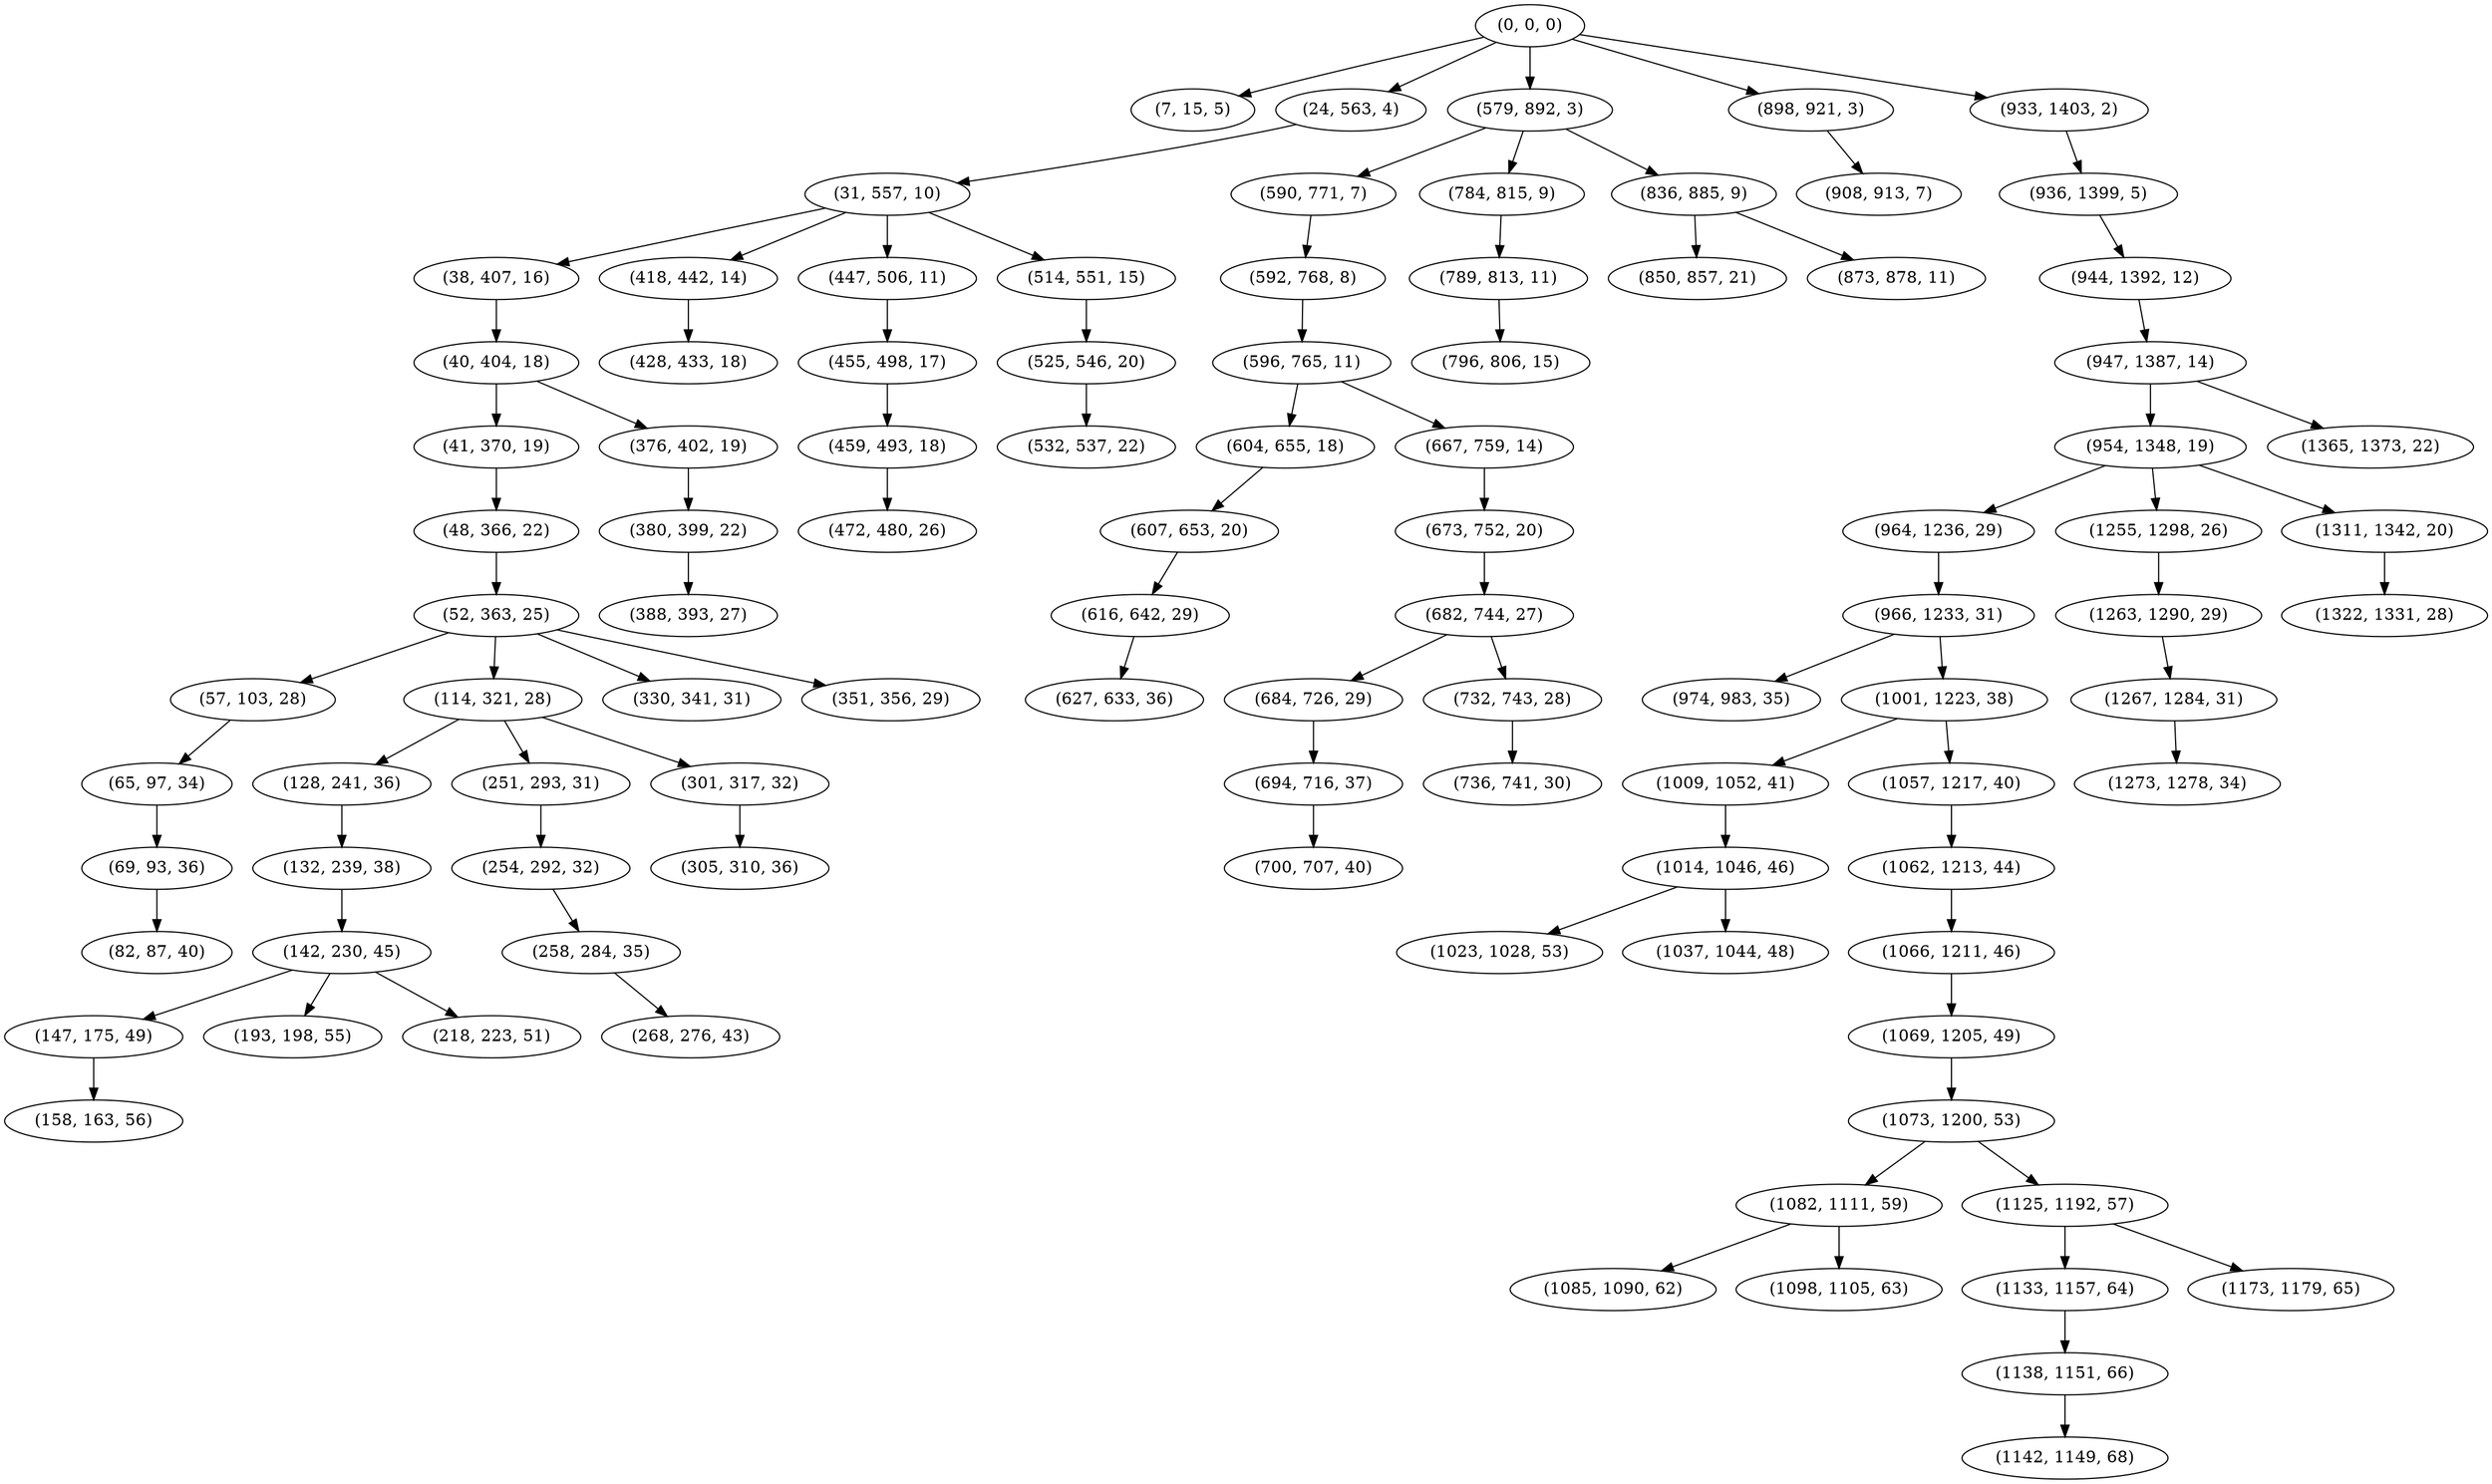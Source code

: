digraph tree {
    "(0, 0, 0)";
    "(7, 15, 5)";
    "(24, 563, 4)";
    "(31, 557, 10)";
    "(38, 407, 16)";
    "(40, 404, 18)";
    "(41, 370, 19)";
    "(48, 366, 22)";
    "(52, 363, 25)";
    "(57, 103, 28)";
    "(65, 97, 34)";
    "(69, 93, 36)";
    "(82, 87, 40)";
    "(114, 321, 28)";
    "(128, 241, 36)";
    "(132, 239, 38)";
    "(142, 230, 45)";
    "(147, 175, 49)";
    "(158, 163, 56)";
    "(193, 198, 55)";
    "(218, 223, 51)";
    "(251, 293, 31)";
    "(254, 292, 32)";
    "(258, 284, 35)";
    "(268, 276, 43)";
    "(301, 317, 32)";
    "(305, 310, 36)";
    "(330, 341, 31)";
    "(351, 356, 29)";
    "(376, 402, 19)";
    "(380, 399, 22)";
    "(388, 393, 27)";
    "(418, 442, 14)";
    "(428, 433, 18)";
    "(447, 506, 11)";
    "(455, 498, 17)";
    "(459, 493, 18)";
    "(472, 480, 26)";
    "(514, 551, 15)";
    "(525, 546, 20)";
    "(532, 537, 22)";
    "(579, 892, 3)";
    "(590, 771, 7)";
    "(592, 768, 8)";
    "(596, 765, 11)";
    "(604, 655, 18)";
    "(607, 653, 20)";
    "(616, 642, 29)";
    "(627, 633, 36)";
    "(667, 759, 14)";
    "(673, 752, 20)";
    "(682, 744, 27)";
    "(684, 726, 29)";
    "(694, 716, 37)";
    "(700, 707, 40)";
    "(732, 743, 28)";
    "(736, 741, 30)";
    "(784, 815, 9)";
    "(789, 813, 11)";
    "(796, 806, 15)";
    "(836, 885, 9)";
    "(850, 857, 21)";
    "(873, 878, 11)";
    "(898, 921, 3)";
    "(908, 913, 7)";
    "(933, 1403, 2)";
    "(936, 1399, 5)";
    "(944, 1392, 12)";
    "(947, 1387, 14)";
    "(954, 1348, 19)";
    "(964, 1236, 29)";
    "(966, 1233, 31)";
    "(974, 983, 35)";
    "(1001, 1223, 38)";
    "(1009, 1052, 41)";
    "(1014, 1046, 46)";
    "(1023, 1028, 53)";
    "(1037, 1044, 48)";
    "(1057, 1217, 40)";
    "(1062, 1213, 44)";
    "(1066, 1211, 46)";
    "(1069, 1205, 49)";
    "(1073, 1200, 53)";
    "(1082, 1111, 59)";
    "(1085, 1090, 62)";
    "(1098, 1105, 63)";
    "(1125, 1192, 57)";
    "(1133, 1157, 64)";
    "(1138, 1151, 66)";
    "(1142, 1149, 68)";
    "(1173, 1179, 65)";
    "(1255, 1298, 26)";
    "(1263, 1290, 29)";
    "(1267, 1284, 31)";
    "(1273, 1278, 34)";
    "(1311, 1342, 20)";
    "(1322, 1331, 28)";
    "(1365, 1373, 22)";
    "(0, 0, 0)" -> "(7, 15, 5)";
    "(0, 0, 0)" -> "(24, 563, 4)";
    "(0, 0, 0)" -> "(579, 892, 3)";
    "(0, 0, 0)" -> "(898, 921, 3)";
    "(0, 0, 0)" -> "(933, 1403, 2)";
    "(24, 563, 4)" -> "(31, 557, 10)";
    "(31, 557, 10)" -> "(38, 407, 16)";
    "(31, 557, 10)" -> "(418, 442, 14)";
    "(31, 557, 10)" -> "(447, 506, 11)";
    "(31, 557, 10)" -> "(514, 551, 15)";
    "(38, 407, 16)" -> "(40, 404, 18)";
    "(40, 404, 18)" -> "(41, 370, 19)";
    "(40, 404, 18)" -> "(376, 402, 19)";
    "(41, 370, 19)" -> "(48, 366, 22)";
    "(48, 366, 22)" -> "(52, 363, 25)";
    "(52, 363, 25)" -> "(57, 103, 28)";
    "(52, 363, 25)" -> "(114, 321, 28)";
    "(52, 363, 25)" -> "(330, 341, 31)";
    "(52, 363, 25)" -> "(351, 356, 29)";
    "(57, 103, 28)" -> "(65, 97, 34)";
    "(65, 97, 34)" -> "(69, 93, 36)";
    "(69, 93, 36)" -> "(82, 87, 40)";
    "(114, 321, 28)" -> "(128, 241, 36)";
    "(114, 321, 28)" -> "(251, 293, 31)";
    "(114, 321, 28)" -> "(301, 317, 32)";
    "(128, 241, 36)" -> "(132, 239, 38)";
    "(132, 239, 38)" -> "(142, 230, 45)";
    "(142, 230, 45)" -> "(147, 175, 49)";
    "(142, 230, 45)" -> "(193, 198, 55)";
    "(142, 230, 45)" -> "(218, 223, 51)";
    "(147, 175, 49)" -> "(158, 163, 56)";
    "(251, 293, 31)" -> "(254, 292, 32)";
    "(254, 292, 32)" -> "(258, 284, 35)";
    "(258, 284, 35)" -> "(268, 276, 43)";
    "(301, 317, 32)" -> "(305, 310, 36)";
    "(376, 402, 19)" -> "(380, 399, 22)";
    "(380, 399, 22)" -> "(388, 393, 27)";
    "(418, 442, 14)" -> "(428, 433, 18)";
    "(447, 506, 11)" -> "(455, 498, 17)";
    "(455, 498, 17)" -> "(459, 493, 18)";
    "(459, 493, 18)" -> "(472, 480, 26)";
    "(514, 551, 15)" -> "(525, 546, 20)";
    "(525, 546, 20)" -> "(532, 537, 22)";
    "(579, 892, 3)" -> "(590, 771, 7)";
    "(579, 892, 3)" -> "(784, 815, 9)";
    "(579, 892, 3)" -> "(836, 885, 9)";
    "(590, 771, 7)" -> "(592, 768, 8)";
    "(592, 768, 8)" -> "(596, 765, 11)";
    "(596, 765, 11)" -> "(604, 655, 18)";
    "(596, 765, 11)" -> "(667, 759, 14)";
    "(604, 655, 18)" -> "(607, 653, 20)";
    "(607, 653, 20)" -> "(616, 642, 29)";
    "(616, 642, 29)" -> "(627, 633, 36)";
    "(667, 759, 14)" -> "(673, 752, 20)";
    "(673, 752, 20)" -> "(682, 744, 27)";
    "(682, 744, 27)" -> "(684, 726, 29)";
    "(682, 744, 27)" -> "(732, 743, 28)";
    "(684, 726, 29)" -> "(694, 716, 37)";
    "(694, 716, 37)" -> "(700, 707, 40)";
    "(732, 743, 28)" -> "(736, 741, 30)";
    "(784, 815, 9)" -> "(789, 813, 11)";
    "(789, 813, 11)" -> "(796, 806, 15)";
    "(836, 885, 9)" -> "(850, 857, 21)";
    "(836, 885, 9)" -> "(873, 878, 11)";
    "(898, 921, 3)" -> "(908, 913, 7)";
    "(933, 1403, 2)" -> "(936, 1399, 5)";
    "(936, 1399, 5)" -> "(944, 1392, 12)";
    "(944, 1392, 12)" -> "(947, 1387, 14)";
    "(947, 1387, 14)" -> "(954, 1348, 19)";
    "(947, 1387, 14)" -> "(1365, 1373, 22)";
    "(954, 1348, 19)" -> "(964, 1236, 29)";
    "(954, 1348, 19)" -> "(1255, 1298, 26)";
    "(954, 1348, 19)" -> "(1311, 1342, 20)";
    "(964, 1236, 29)" -> "(966, 1233, 31)";
    "(966, 1233, 31)" -> "(974, 983, 35)";
    "(966, 1233, 31)" -> "(1001, 1223, 38)";
    "(1001, 1223, 38)" -> "(1009, 1052, 41)";
    "(1001, 1223, 38)" -> "(1057, 1217, 40)";
    "(1009, 1052, 41)" -> "(1014, 1046, 46)";
    "(1014, 1046, 46)" -> "(1023, 1028, 53)";
    "(1014, 1046, 46)" -> "(1037, 1044, 48)";
    "(1057, 1217, 40)" -> "(1062, 1213, 44)";
    "(1062, 1213, 44)" -> "(1066, 1211, 46)";
    "(1066, 1211, 46)" -> "(1069, 1205, 49)";
    "(1069, 1205, 49)" -> "(1073, 1200, 53)";
    "(1073, 1200, 53)" -> "(1082, 1111, 59)";
    "(1073, 1200, 53)" -> "(1125, 1192, 57)";
    "(1082, 1111, 59)" -> "(1085, 1090, 62)";
    "(1082, 1111, 59)" -> "(1098, 1105, 63)";
    "(1125, 1192, 57)" -> "(1133, 1157, 64)";
    "(1125, 1192, 57)" -> "(1173, 1179, 65)";
    "(1133, 1157, 64)" -> "(1138, 1151, 66)";
    "(1138, 1151, 66)" -> "(1142, 1149, 68)";
    "(1255, 1298, 26)" -> "(1263, 1290, 29)";
    "(1263, 1290, 29)" -> "(1267, 1284, 31)";
    "(1267, 1284, 31)" -> "(1273, 1278, 34)";
    "(1311, 1342, 20)" -> "(1322, 1331, 28)";
}
